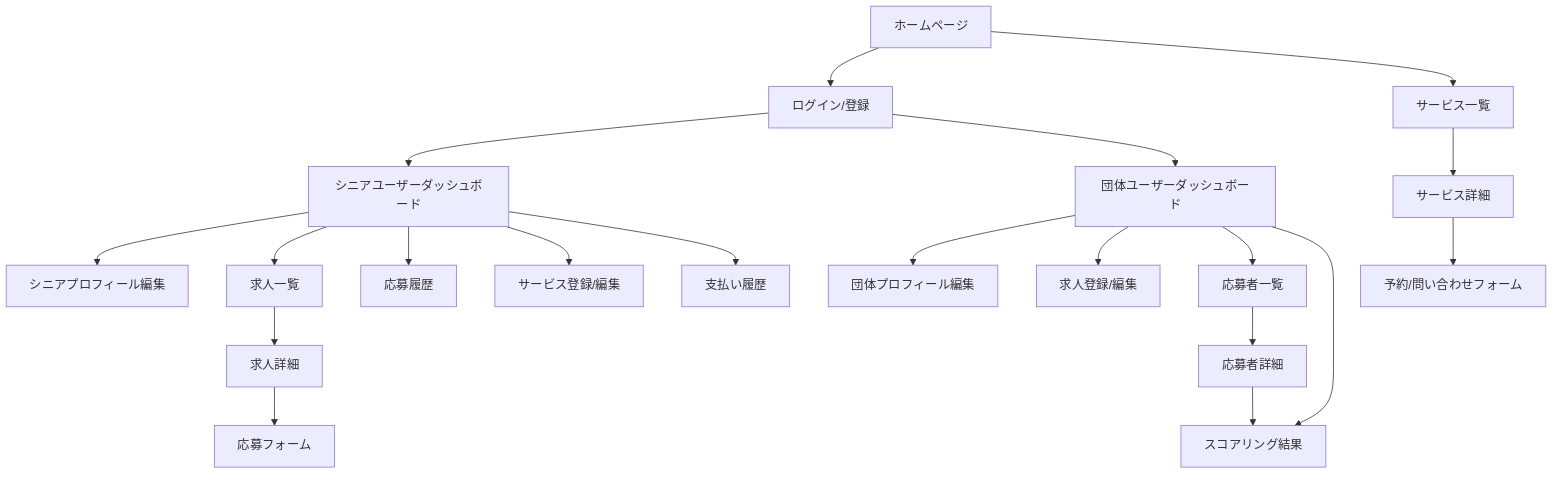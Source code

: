 graph TD
    A[ホームページ] --> B[ログイン/登録]
    B --> C[シニアユーザーダッシュボード]
    B --> D[団体ユーザーダッシュボード]
    
    C --> E[シニアプロフィール編集]
    C --> F[求人一覧]
    C --> G[応募履歴]
    C --> H[サービス登録/編集]
    C --> I[支払い履歴]
    
    D --> J[団体プロフィール編集]
    D --> K[求人登録/編集]
    D --> L[応募者一覧]
    D --> M[スコアリング結果]
    
    F --> N[求人詳細]
    N --> O[応募フォーム]
    
    L --> P[応募者詳細]
    P --> M
    
    A --> Q[サービス一覧]
    Q --> R[サービス詳細]
    R --> S[予約/問い合わせフォーム]